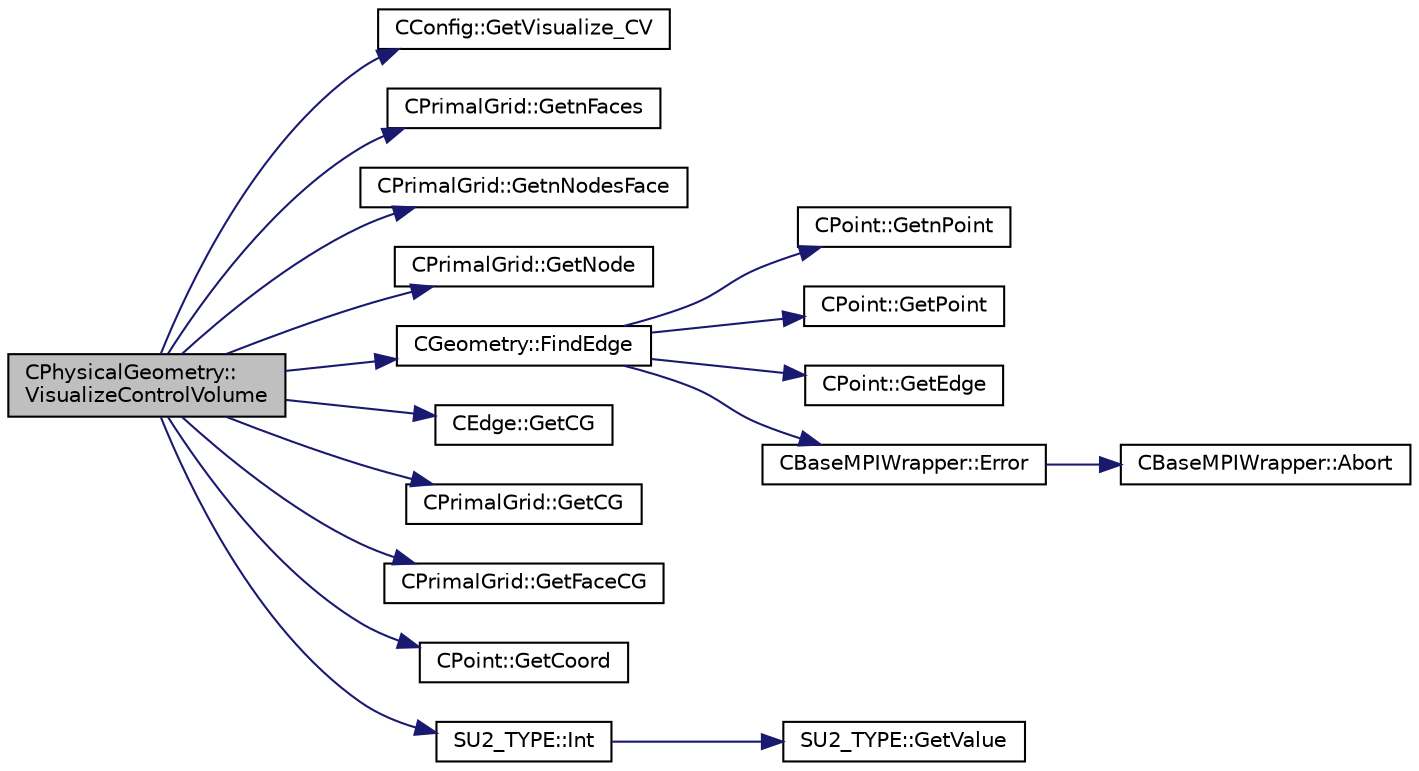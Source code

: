 digraph "CPhysicalGeometry::VisualizeControlVolume"
{
  edge [fontname="Helvetica",fontsize="10",labelfontname="Helvetica",labelfontsize="10"];
  node [fontname="Helvetica",fontsize="10",shape=record];
  rankdir="LR";
  Node1436 [label="CPhysicalGeometry::\lVisualizeControlVolume",height=0.2,width=0.4,color="black", fillcolor="grey75", style="filled", fontcolor="black"];
  Node1436 -> Node1437 [color="midnightblue",fontsize="10",style="solid",fontname="Helvetica"];
  Node1437 [label="CConfig::GetVisualize_CV",height=0.2,width=0.4,color="black", fillcolor="white", style="filled",URL="$class_c_config.html#a6e12cce2a131ef954e606b116285b610",tooltip="Get the node number of the CV to visualize. "];
  Node1436 -> Node1438 [color="midnightblue",fontsize="10",style="solid",fontname="Helvetica"];
  Node1438 [label="CPrimalGrid::GetnFaces",height=0.2,width=0.4,color="black", fillcolor="white", style="filled",URL="$class_c_primal_grid.html#a0ed05bb848693e3975e12943d8612029",tooltip="A pure virtual member. "];
  Node1436 -> Node1439 [color="midnightblue",fontsize="10",style="solid",fontname="Helvetica"];
  Node1439 [label="CPrimalGrid::GetnNodesFace",height=0.2,width=0.4,color="black", fillcolor="white", style="filled",URL="$class_c_primal_grid.html#a950426deace995a7a0dfec7b63383d94",tooltip="A pure virtual member. "];
  Node1436 -> Node1440 [color="midnightblue",fontsize="10",style="solid",fontname="Helvetica"];
  Node1440 [label="CPrimalGrid::GetNode",height=0.2,width=0.4,color="black", fillcolor="white", style="filled",URL="$class_c_primal_grid.html#a4fc7b6b6ac5025325c7e68fb56fbeef8",tooltip="A pure virtual member. "];
  Node1436 -> Node1441 [color="midnightblue",fontsize="10",style="solid",fontname="Helvetica"];
  Node1441 [label="CGeometry::FindEdge",height=0.2,width=0.4,color="black", fillcolor="white", style="filled",URL="$class_c_geometry.html#a1695b3558f1b91fdcfea6a184f94229b",tooltip="Get the edge index from using the nodes of the edge. "];
  Node1441 -> Node1442 [color="midnightblue",fontsize="10",style="solid",fontname="Helvetica"];
  Node1442 [label="CPoint::GetnPoint",height=0.2,width=0.4,color="black", fillcolor="white", style="filled",URL="$class_c_point.html#adbb78f3c01711ed0349897f845e3f2d8",tooltip="Get the number of points that compose the control volume. "];
  Node1441 -> Node1443 [color="midnightblue",fontsize="10",style="solid",fontname="Helvetica"];
  Node1443 [label="CPoint::GetPoint",height=0.2,width=0.4,color="black", fillcolor="white", style="filled",URL="$class_c_point.html#aab08fdab4e59c01d822afca5335a86af",tooltip="Get all the points that compose the control volume. "];
  Node1441 -> Node1444 [color="midnightblue",fontsize="10",style="solid",fontname="Helvetica"];
  Node1444 [label="CPoint::GetEdge",height=0.2,width=0.4,color="black", fillcolor="white", style="filled",URL="$class_c_point.html#ab38e63c5f4c18c6353ce10d55b94f4e2",tooltip="Get all the edges that compose the control volume. "];
  Node1441 -> Node1445 [color="midnightblue",fontsize="10",style="solid",fontname="Helvetica"];
  Node1445 [label="CBaseMPIWrapper::Error",height=0.2,width=0.4,color="black", fillcolor="white", style="filled",URL="$class_c_base_m_p_i_wrapper.html#a04457c47629bda56704e6a8804833eeb"];
  Node1445 -> Node1446 [color="midnightblue",fontsize="10",style="solid",fontname="Helvetica"];
  Node1446 [label="CBaseMPIWrapper::Abort",height=0.2,width=0.4,color="black", fillcolor="white", style="filled",URL="$class_c_base_m_p_i_wrapper.html#a21ef5681e2acb532d345e9bab173ef07"];
  Node1436 -> Node1447 [color="midnightblue",fontsize="10",style="solid",fontname="Helvetica"];
  Node1447 [label="CEdge::GetCG",height=0.2,width=0.4,color="black", fillcolor="white", style="filled",URL="$class_c_edge.html#ae55d66048852008b390924fb5322a430",tooltip="Obtain the centre of gravity of the edge. "];
  Node1436 -> Node1448 [color="midnightblue",fontsize="10",style="solid",fontname="Helvetica"];
  Node1448 [label="CPrimalGrid::GetCG",height=0.2,width=0.4,color="black", fillcolor="white", style="filled",URL="$class_c_primal_grid.html#a33ffd4c76b949a342ec717d1d560de7a",tooltip="Get the center of gravity of an element (including edges). "];
  Node1436 -> Node1449 [color="midnightblue",fontsize="10",style="solid",fontname="Helvetica"];
  Node1449 [label="CPrimalGrid::GetFaceCG",height=0.2,width=0.4,color="black", fillcolor="white", style="filled",URL="$class_c_primal_grid.html#a4556ee351385772fc012c64a36976ac7",tooltip="Get the CG of a face of an element. "];
  Node1436 -> Node1450 [color="midnightblue",fontsize="10",style="solid",fontname="Helvetica"];
  Node1450 [label="CPoint::GetCoord",height=0.2,width=0.4,color="black", fillcolor="white", style="filled",URL="$class_c_point.html#a95fe081d22e96e190cb3edcbf0d6525f",tooltip="Get the coordinates dor the control volume. "];
  Node1436 -> Node1451 [color="midnightblue",fontsize="10",style="solid",fontname="Helvetica"];
  Node1451 [label="SU2_TYPE::Int",height=0.2,width=0.4,color="black", fillcolor="white", style="filled",URL="$namespace_s_u2___t_y_p_e.html#a6b48817766d8a6486caa2807a52f6bae",tooltip="Casts the primitive value to int (uses GetValue, already implemented for each type). "];
  Node1451 -> Node1452 [color="midnightblue",fontsize="10",style="solid",fontname="Helvetica"];
  Node1452 [label="SU2_TYPE::GetValue",height=0.2,width=0.4,color="black", fillcolor="white", style="filled",URL="$namespace_s_u2___t_y_p_e.html#a0ed43473f5a450ce028d088427bf10cb",tooltip="Get the (primitive) value of the datatype (needs to be implemented for each new type). "];
}
